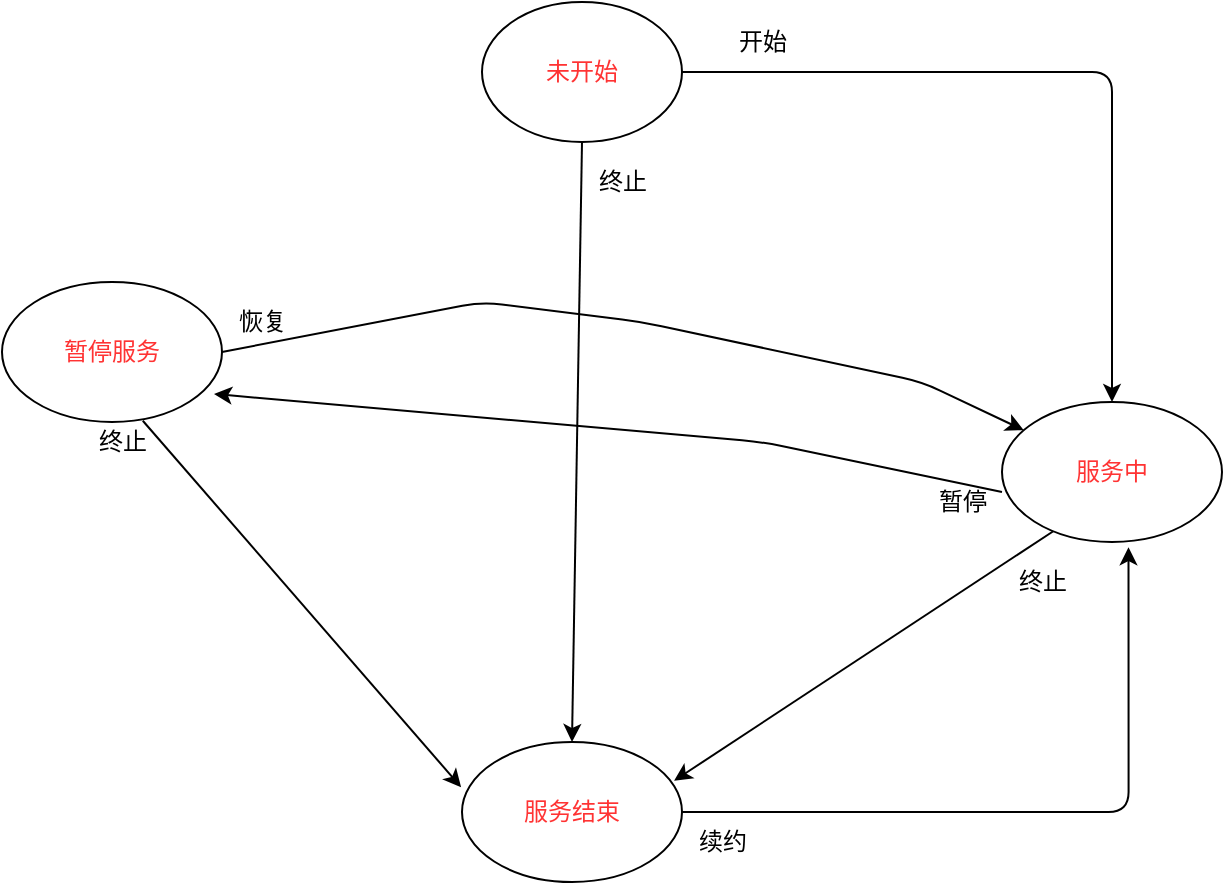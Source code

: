 <mxfile version="14.1.8" type="github">
  <diagram id="gQ5camENnPzRwH-rQPQ_" name="第 1 页">
    <mxGraphModel dx="1038" dy="548" grid="1" gridSize="10" guides="1" tooltips="1" connect="1" arrows="1" fold="1" page="1" pageScale="1" pageWidth="827" pageHeight="1169" math="0" shadow="0">
      <root>
        <mxCell id="0" />
        <mxCell id="1" parent="0" />
        <mxCell id="rHUZ-c6AmOgty37lFFv5-1" value="&lt;font color=&quot;#ff3333&quot;&gt;未开始&lt;/font&gt;" style="ellipse;whiteSpace=wrap;html=1;" vertex="1" parent="1">
          <mxGeometry x="330" y="20" width="100" height="70" as="geometry" />
        </mxCell>
        <mxCell id="rHUZ-c6AmOgty37lFFv5-3" value="&lt;font color=&quot;#ff3333&quot;&gt;服务结束&lt;/font&gt;" style="ellipse;whiteSpace=wrap;html=1;" vertex="1" parent="1">
          <mxGeometry x="320" y="390" width="110" height="70" as="geometry" />
        </mxCell>
        <mxCell id="rHUZ-c6AmOgty37lFFv5-4" value="&lt;font color=&quot;#ff3333&quot;&gt;暂停服务&lt;/font&gt;" style="ellipse;whiteSpace=wrap;html=1;" vertex="1" parent="1">
          <mxGeometry x="90" y="160" width="110" height="70" as="geometry" />
        </mxCell>
        <mxCell id="rHUZ-c6AmOgty37lFFv5-5" value="&lt;font color=&quot;#ff3333&quot;&gt;服务中&lt;/font&gt;" style="ellipse;whiteSpace=wrap;html=1;" vertex="1" parent="1">
          <mxGeometry x="590" y="220" width="110" height="70" as="geometry" />
        </mxCell>
        <mxCell id="rHUZ-c6AmOgty37lFFv5-7" value="" style="endArrow=classic;html=1;exitX=0.5;exitY=1;exitDx=0;exitDy=0;entryX=0.5;entryY=0;entryDx=0;entryDy=0;" edge="1" parent="1" source="rHUZ-c6AmOgty37lFFv5-1" target="rHUZ-c6AmOgty37lFFv5-3">
          <mxGeometry width="50" height="50" relative="1" as="geometry">
            <mxPoint x="420" y="300" as="sourcePoint" />
            <mxPoint x="470" y="250" as="targetPoint" />
          </mxGeometry>
        </mxCell>
        <mxCell id="rHUZ-c6AmOgty37lFFv5-8" value="" style="endArrow=classic;html=1;exitX=0.64;exitY=0.991;exitDx=0;exitDy=0;exitPerimeter=0;entryX=-0.004;entryY=0.323;entryDx=0;entryDy=0;entryPerimeter=0;" edge="1" parent="1" source="rHUZ-c6AmOgty37lFFv5-4" target="rHUZ-c6AmOgty37lFFv5-3">
          <mxGeometry width="50" height="50" relative="1" as="geometry">
            <mxPoint x="420" y="300" as="sourcePoint" />
            <mxPoint x="470" y="250" as="targetPoint" />
          </mxGeometry>
        </mxCell>
        <mxCell id="rHUZ-c6AmOgty37lFFv5-9" value="" style="endArrow=classic;html=1;exitX=0.233;exitY=0.923;exitDx=0;exitDy=0;exitPerimeter=0;entryX=0.964;entryY=0.277;entryDx=0;entryDy=0;entryPerimeter=0;" edge="1" parent="1" source="rHUZ-c6AmOgty37lFFv5-5" target="rHUZ-c6AmOgty37lFFv5-3">
          <mxGeometry width="50" height="50" relative="1" as="geometry">
            <mxPoint x="420" y="300" as="sourcePoint" />
            <mxPoint x="470" y="250" as="targetPoint" />
          </mxGeometry>
        </mxCell>
        <mxCell id="rHUZ-c6AmOgty37lFFv5-10" value="" style="edgeStyle=segmentEdgeStyle;endArrow=classic;html=1;entryX=0.5;entryY=0;entryDx=0;entryDy=0;" edge="1" parent="1" source="rHUZ-c6AmOgty37lFFv5-1" target="rHUZ-c6AmOgty37lFFv5-5">
          <mxGeometry width="50" height="50" relative="1" as="geometry">
            <mxPoint x="420" y="300" as="sourcePoint" />
            <mxPoint x="470" y="250" as="targetPoint" />
          </mxGeometry>
        </mxCell>
        <mxCell id="rHUZ-c6AmOgty37lFFv5-12" value="" style="edgeStyle=segmentEdgeStyle;endArrow=classic;html=1;exitX=1;exitY=0.5;exitDx=0;exitDy=0;entryX=0.575;entryY=1.037;entryDx=0;entryDy=0;entryPerimeter=0;" edge="1" parent="1" source="rHUZ-c6AmOgty37lFFv5-3" target="rHUZ-c6AmOgty37lFFv5-5">
          <mxGeometry width="50" height="50" relative="1" as="geometry">
            <mxPoint x="530" y="460" as="sourcePoint" />
            <mxPoint x="580" y="410" as="targetPoint" />
          </mxGeometry>
        </mxCell>
        <mxCell id="rHUZ-c6AmOgty37lFFv5-13" value="" style="endArrow=classic;html=1;exitX=1;exitY=0.5;exitDx=0;exitDy=0;" edge="1" parent="1" source="rHUZ-c6AmOgty37lFFv5-4" target="rHUZ-c6AmOgty37lFFv5-5">
          <mxGeometry width="50" height="50" relative="1" as="geometry">
            <mxPoint x="420" y="300" as="sourcePoint" />
            <mxPoint x="470" y="250" as="targetPoint" />
            <Array as="points">
              <mxPoint x="330" y="170" />
              <mxPoint x="410" y="180" />
              <mxPoint x="550" y="210" />
            </Array>
          </mxGeometry>
        </mxCell>
        <mxCell id="rHUZ-c6AmOgty37lFFv5-15" value="终止" style="text;html=1;align=center;verticalAlign=middle;resizable=0;points=[];autosize=1;" vertex="1" parent="1">
          <mxGeometry x="380" y="100" width="40" height="20" as="geometry" />
        </mxCell>
        <mxCell id="rHUZ-c6AmOgty37lFFv5-16" value="开始" style="text;html=1;align=center;verticalAlign=middle;resizable=0;points=[];autosize=1;" vertex="1" parent="1">
          <mxGeometry x="450" y="30" width="40" height="20" as="geometry" />
        </mxCell>
        <mxCell id="rHUZ-c6AmOgty37lFFv5-17" value="终止" style="text;html=1;align=center;verticalAlign=middle;resizable=0;points=[];autosize=1;" vertex="1" parent="1">
          <mxGeometry x="590" y="300" width="40" height="20" as="geometry" />
        </mxCell>
        <mxCell id="rHUZ-c6AmOgty37lFFv5-18" value="终止&lt;br&gt;" style="text;html=1;align=center;verticalAlign=middle;resizable=0;points=[];autosize=1;" vertex="1" parent="1">
          <mxGeometry x="130" y="230" width="40" height="20" as="geometry" />
        </mxCell>
        <mxCell id="rHUZ-c6AmOgty37lFFv5-19" value="续约&lt;br&gt;" style="text;html=1;align=center;verticalAlign=middle;resizable=0;points=[];autosize=1;" vertex="1" parent="1">
          <mxGeometry x="430" y="430" width="40" height="20" as="geometry" />
        </mxCell>
        <mxCell id="rHUZ-c6AmOgty37lFFv5-20" value="恢复" style="text;html=1;align=center;verticalAlign=middle;resizable=0;points=[];autosize=1;" vertex="1" parent="1">
          <mxGeometry x="200" y="170" width="40" height="20" as="geometry" />
        </mxCell>
        <mxCell id="rHUZ-c6AmOgty37lFFv5-21" value="" style="endArrow=classic;html=1;" edge="1" parent="1">
          <mxGeometry width="50" height="50" relative="1" as="geometry">
            <mxPoint x="590" y="265" as="sourcePoint" />
            <mxPoint x="196" y="216" as="targetPoint" />
            <Array as="points">
              <mxPoint x="470" y="240" />
            </Array>
          </mxGeometry>
        </mxCell>
        <mxCell id="rHUZ-c6AmOgty37lFFv5-24" value="暂停" style="text;html=1;align=center;verticalAlign=middle;resizable=0;points=[];autosize=1;" vertex="1" parent="1">
          <mxGeometry x="550" y="260" width="40" height="20" as="geometry" />
        </mxCell>
      </root>
    </mxGraphModel>
  </diagram>
</mxfile>
